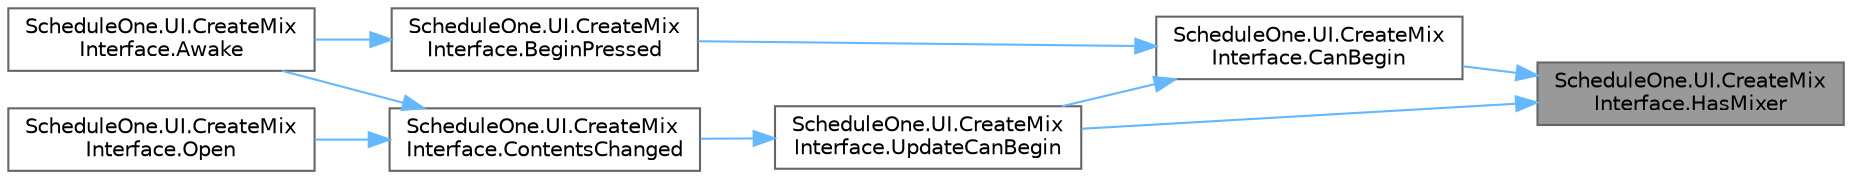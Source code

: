 digraph "ScheduleOne.UI.CreateMixInterface.HasMixer"
{
 // LATEX_PDF_SIZE
  bgcolor="transparent";
  edge [fontname=Helvetica,fontsize=10,labelfontname=Helvetica,labelfontsize=10];
  node [fontname=Helvetica,fontsize=10,shape=box,height=0.2,width=0.4];
  rankdir="RL";
  Node1 [id="Node000001",label="ScheduleOne.UI.CreateMix\lInterface.HasMixer",height=0.2,width=0.4,color="gray40", fillcolor="grey60", style="filled", fontcolor="black",tooltip=" "];
  Node1 -> Node2 [id="edge1_Node000001_Node000002",dir="back",color="steelblue1",style="solid",tooltip=" "];
  Node2 [id="Node000002",label="ScheduleOne.UI.CreateMix\lInterface.CanBegin",height=0.2,width=0.4,color="grey40", fillcolor="white", style="filled",URL="$class_schedule_one_1_1_u_i_1_1_create_mix_interface.html#a764da2a01753f51b7f9d593ad81e6601",tooltip=" "];
  Node2 -> Node3 [id="edge2_Node000002_Node000003",dir="back",color="steelblue1",style="solid",tooltip=" "];
  Node3 [id="Node000003",label="ScheduleOne.UI.CreateMix\lInterface.BeginPressed",height=0.2,width=0.4,color="grey40", fillcolor="white", style="filled",URL="$class_schedule_one_1_1_u_i_1_1_create_mix_interface.html#a11b628360aab5982b6cb4dd1594be871",tooltip=" "];
  Node3 -> Node4 [id="edge3_Node000003_Node000004",dir="back",color="steelblue1",style="solid",tooltip=" "];
  Node4 [id="Node000004",label="ScheduleOne.UI.CreateMix\lInterface.Awake",height=0.2,width=0.4,color="grey40", fillcolor="white", style="filled",URL="$class_schedule_one_1_1_u_i_1_1_create_mix_interface.html#af30c0a2586aa96abbf3f2df2e980b2f3",tooltip=" "];
  Node2 -> Node5 [id="edge4_Node000002_Node000005",dir="back",color="steelblue1",style="solid",tooltip=" "];
  Node5 [id="Node000005",label="ScheduleOne.UI.CreateMix\lInterface.UpdateCanBegin",height=0.2,width=0.4,color="grey40", fillcolor="white", style="filled",URL="$class_schedule_one_1_1_u_i_1_1_create_mix_interface.html#a8781c9fee02489b6fc4d8362752ffef7",tooltip=" "];
  Node5 -> Node6 [id="edge5_Node000005_Node000006",dir="back",color="steelblue1",style="solid",tooltip=" "];
  Node6 [id="Node000006",label="ScheduleOne.UI.CreateMix\lInterface.ContentsChanged",height=0.2,width=0.4,color="grey40", fillcolor="white", style="filled",URL="$class_schedule_one_1_1_u_i_1_1_create_mix_interface.html#ae6123ba64992a153a4ab0684e17f1df1",tooltip=" "];
  Node6 -> Node4 [id="edge6_Node000006_Node000004",dir="back",color="steelblue1",style="solid",tooltip=" "];
  Node6 -> Node7 [id="edge7_Node000006_Node000007",dir="back",color="steelblue1",style="solid",tooltip=" "];
  Node7 [id="Node000007",label="ScheduleOne.UI.CreateMix\lInterface.Open",height=0.2,width=0.4,color="grey40", fillcolor="white", style="filled",URL="$class_schedule_one_1_1_u_i_1_1_create_mix_interface.html#a096fc8b76a5596fe5d829db4486a3c17",tooltip=" "];
  Node1 -> Node5 [id="edge8_Node000001_Node000005",dir="back",color="steelblue1",style="solid",tooltip=" "];
}
